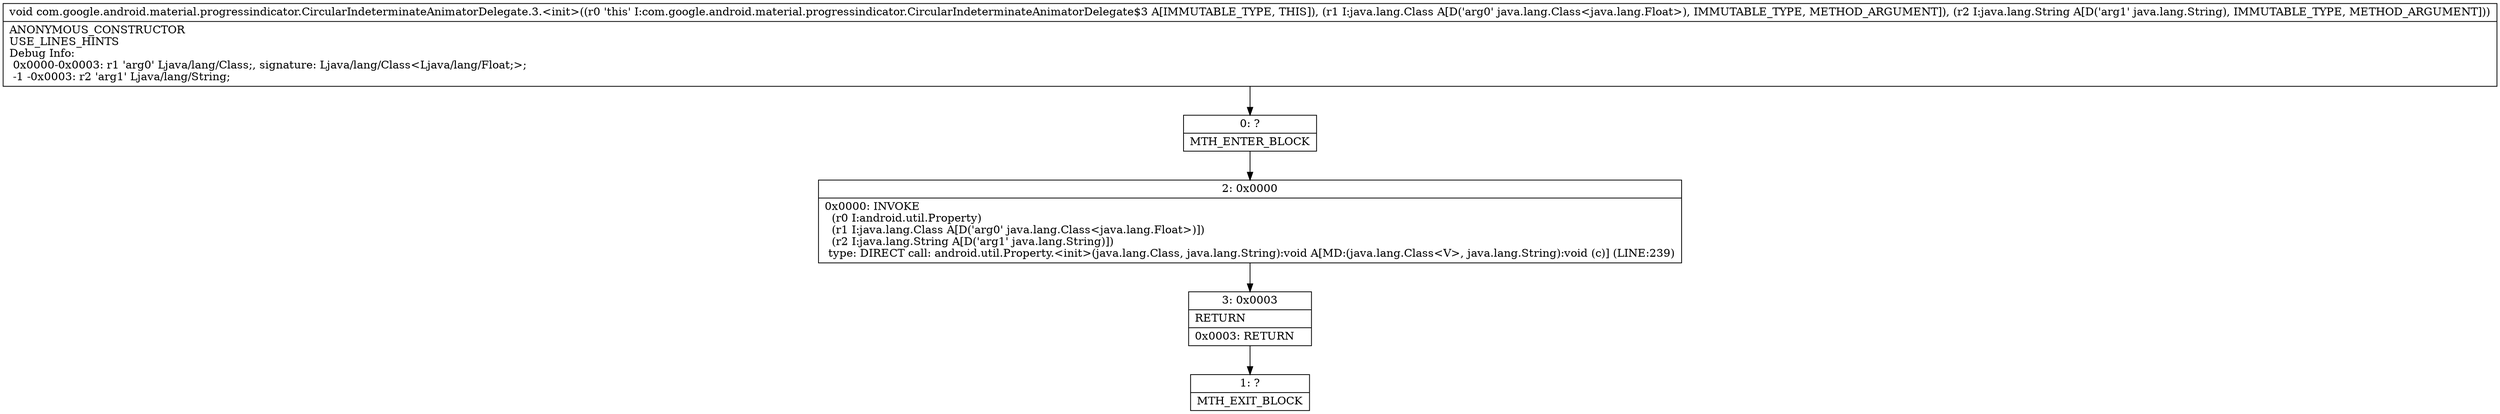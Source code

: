 digraph "CFG forcom.google.android.material.progressindicator.CircularIndeterminateAnimatorDelegate.3.\<init\>(Ljava\/lang\/Class;Ljava\/lang\/String;)V" {
Node_0 [shape=record,label="{0\:\ ?|MTH_ENTER_BLOCK\l}"];
Node_2 [shape=record,label="{2\:\ 0x0000|0x0000: INVOKE  \l  (r0 I:android.util.Property)\l  (r1 I:java.lang.Class A[D('arg0' java.lang.Class\<java.lang.Float\>)])\l  (r2 I:java.lang.String A[D('arg1' java.lang.String)])\l type: DIRECT call: android.util.Property.\<init\>(java.lang.Class, java.lang.String):void A[MD:(java.lang.Class\<V\>, java.lang.String):void (c)] (LINE:239)\l}"];
Node_3 [shape=record,label="{3\:\ 0x0003|RETURN\l|0x0003: RETURN   \l}"];
Node_1 [shape=record,label="{1\:\ ?|MTH_EXIT_BLOCK\l}"];
MethodNode[shape=record,label="{void com.google.android.material.progressindicator.CircularIndeterminateAnimatorDelegate.3.\<init\>((r0 'this' I:com.google.android.material.progressindicator.CircularIndeterminateAnimatorDelegate$3 A[IMMUTABLE_TYPE, THIS]), (r1 I:java.lang.Class A[D('arg0' java.lang.Class\<java.lang.Float\>), IMMUTABLE_TYPE, METHOD_ARGUMENT]), (r2 I:java.lang.String A[D('arg1' java.lang.String), IMMUTABLE_TYPE, METHOD_ARGUMENT]))  | ANONYMOUS_CONSTRUCTOR\lUSE_LINES_HINTS\lDebug Info:\l  0x0000\-0x0003: r1 'arg0' Ljava\/lang\/Class;, signature: Ljava\/lang\/Class\<Ljava\/lang\/Float;\>;\l  \-1 \-0x0003: r2 'arg1' Ljava\/lang\/String;\l}"];
MethodNode -> Node_0;Node_0 -> Node_2;
Node_2 -> Node_3;
Node_3 -> Node_1;
}


